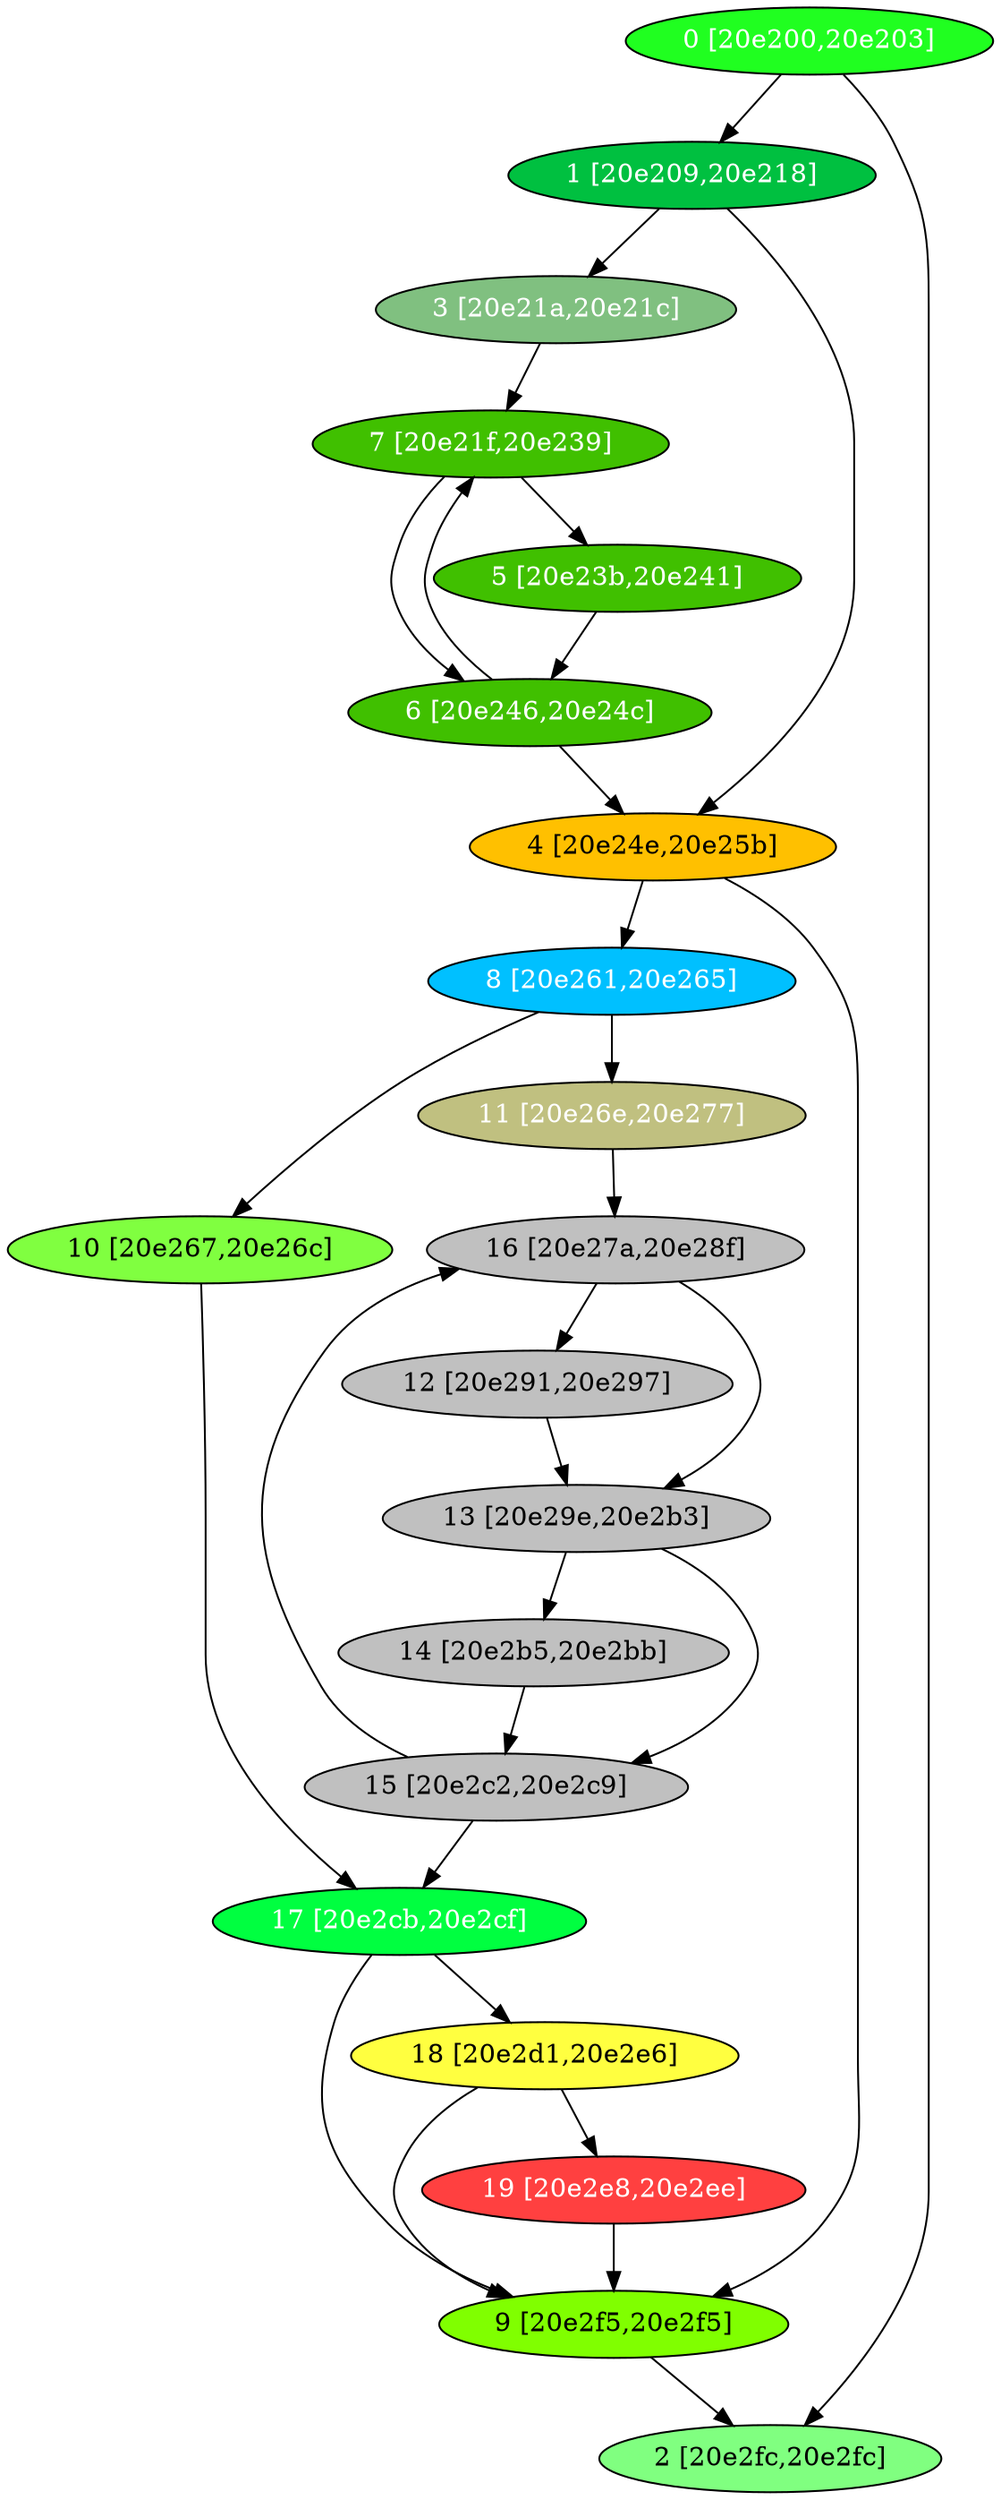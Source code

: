 diGraph libnss3{
	libnss3_0  [style=filled fillcolor="#20FF20" fontcolor="#ffffff" shape=oval label="0 [20e200,20e203]"]
	libnss3_1  [style=filled fillcolor="#00C040" fontcolor="#ffffff" shape=oval label="1 [20e209,20e218]"]
	libnss3_2  [style=filled fillcolor="#80FF80" fontcolor="#000000" shape=oval label="2 [20e2fc,20e2fc]"]
	libnss3_3  [style=filled fillcolor="#80C080" fontcolor="#ffffff" shape=oval label="3 [20e21a,20e21c]"]
	libnss3_4  [style=filled fillcolor="#FFC000" fontcolor="#000000" shape=oval label="4 [20e24e,20e25b]"]
	libnss3_5  [style=filled fillcolor="#40C000" fontcolor="#ffffff" shape=oval label="5 [20e23b,20e241]"]
	libnss3_6  [style=filled fillcolor="#40C000" fontcolor="#ffffff" shape=oval label="6 [20e246,20e24c]"]
	libnss3_7  [style=filled fillcolor="#40C000" fontcolor="#ffffff" shape=oval label="7 [20e21f,20e239]"]
	libnss3_8  [style=filled fillcolor="#00C0FF" fontcolor="#ffffff" shape=oval label="8 [20e261,20e265]"]
	libnss3_9  [style=filled fillcolor="#80FF00" fontcolor="#000000" shape=oval label="9 [20e2f5,20e2f5]"]
	libnss3_a  [style=filled fillcolor="#80FF40" fontcolor="#000000" shape=oval label="10 [20e267,20e26c]"]
	libnss3_b  [style=filled fillcolor="#C0C080" fontcolor="#ffffff" shape=oval label="11 [20e26e,20e277]"]
	libnss3_c  [style=filled fillcolor="#C0C0C0" fontcolor="#000000" shape=oval label="12 [20e291,20e297]"]
	libnss3_d  [style=filled fillcolor="#C0C0C0" fontcolor="#000000" shape=oval label="13 [20e29e,20e2b3]"]
	libnss3_e  [style=filled fillcolor="#C0C0C0" fontcolor="#000000" shape=oval label="14 [20e2b5,20e2bb]"]
	libnss3_f  [style=filled fillcolor="#C0C0C0" fontcolor="#000000" shape=oval label="15 [20e2c2,20e2c9]"]
	libnss3_10  [style=filled fillcolor="#C0C0C0" fontcolor="#000000" shape=oval label="16 [20e27a,20e28f]"]
	libnss3_11  [style=filled fillcolor="#00FF40" fontcolor="#ffffff" shape=oval label="17 [20e2cb,20e2cf]"]
	libnss3_12  [style=filled fillcolor="#FFFF40" fontcolor="#000000" shape=oval label="18 [20e2d1,20e2e6]"]
	libnss3_13  [style=filled fillcolor="#FF4040" fontcolor="#ffffff" shape=oval label="19 [20e2e8,20e2ee]"]

	libnss3_0 -> libnss3_1
	libnss3_0 -> libnss3_2
	libnss3_1 -> libnss3_3
	libnss3_1 -> libnss3_4
	libnss3_3 -> libnss3_7
	libnss3_4 -> libnss3_8
	libnss3_4 -> libnss3_9
	libnss3_5 -> libnss3_6
	libnss3_6 -> libnss3_4
	libnss3_6 -> libnss3_7
	libnss3_7 -> libnss3_5
	libnss3_7 -> libnss3_6
	libnss3_8 -> libnss3_a
	libnss3_8 -> libnss3_b
	libnss3_9 -> libnss3_2
	libnss3_a -> libnss3_11
	libnss3_b -> libnss3_10
	libnss3_c -> libnss3_d
	libnss3_d -> libnss3_e
	libnss3_d -> libnss3_f
	libnss3_e -> libnss3_f
	libnss3_f -> libnss3_10
	libnss3_f -> libnss3_11
	libnss3_10 -> libnss3_c
	libnss3_10 -> libnss3_d
	libnss3_11 -> libnss3_9
	libnss3_11 -> libnss3_12
	libnss3_12 -> libnss3_9
	libnss3_12 -> libnss3_13
	libnss3_13 -> libnss3_9
}